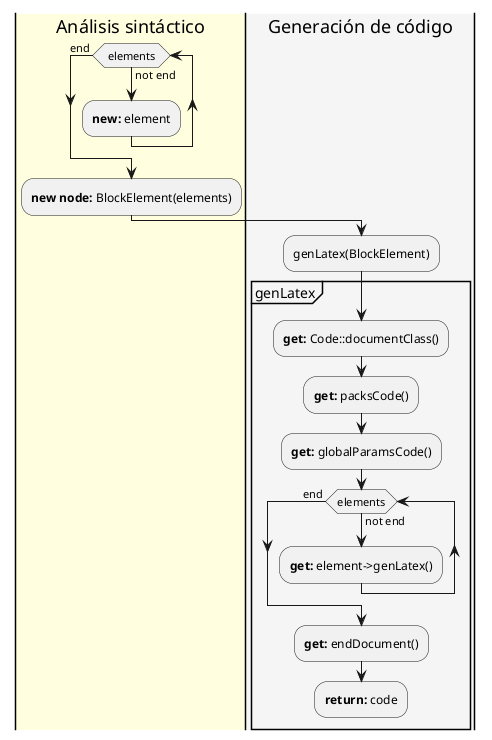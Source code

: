 @startuml
    |#LightYellow|Análisis sintáctico|
        while ( elements ) is (not end)
            :**new:** element;
        endwhile ( end )
            :**new node:** BlockElement(elements);
    |#WhiteSmoke|Generación de código|
        :genLatex(BlockElement);
        partition genLatex {
            :**get:** Code::documentClass();
            :**get:** packsCode();
            :**get:** globalParamsCode();
            while (elements) is (not end)
                :**get:** element->genLatex();
            endwhile ( end )
                :**get:** endDocument();
                :**return:** code;
        }
@enduml